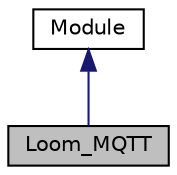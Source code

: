 digraph "Loom_MQTT"
{
 // LATEX_PDF_SIZE
  edge [fontname="Helvetica",fontsize="10",labelfontname="Helvetica",labelfontsize="10"];
  node [fontname="Helvetica",fontsize="10",shape=record];
  Node1 [label="Loom_MQTT",height=0.2,width=0.4,color="black", fillcolor="grey75", style="filled", fontcolor="black",tooltip="Platform for logging data to MQTT for logging to a remote database."];
  Node2 -> Node1 [dir="back",color="midnightblue",fontsize="10",style="solid",fontname="Helvetica"];
  Node2 [label="Module",height=0.2,width=0.4,color="black", fillcolor="white", style="filled",URL="$class_module.html",tooltip="General overarching interface to provide basic unified functionality."];
}
